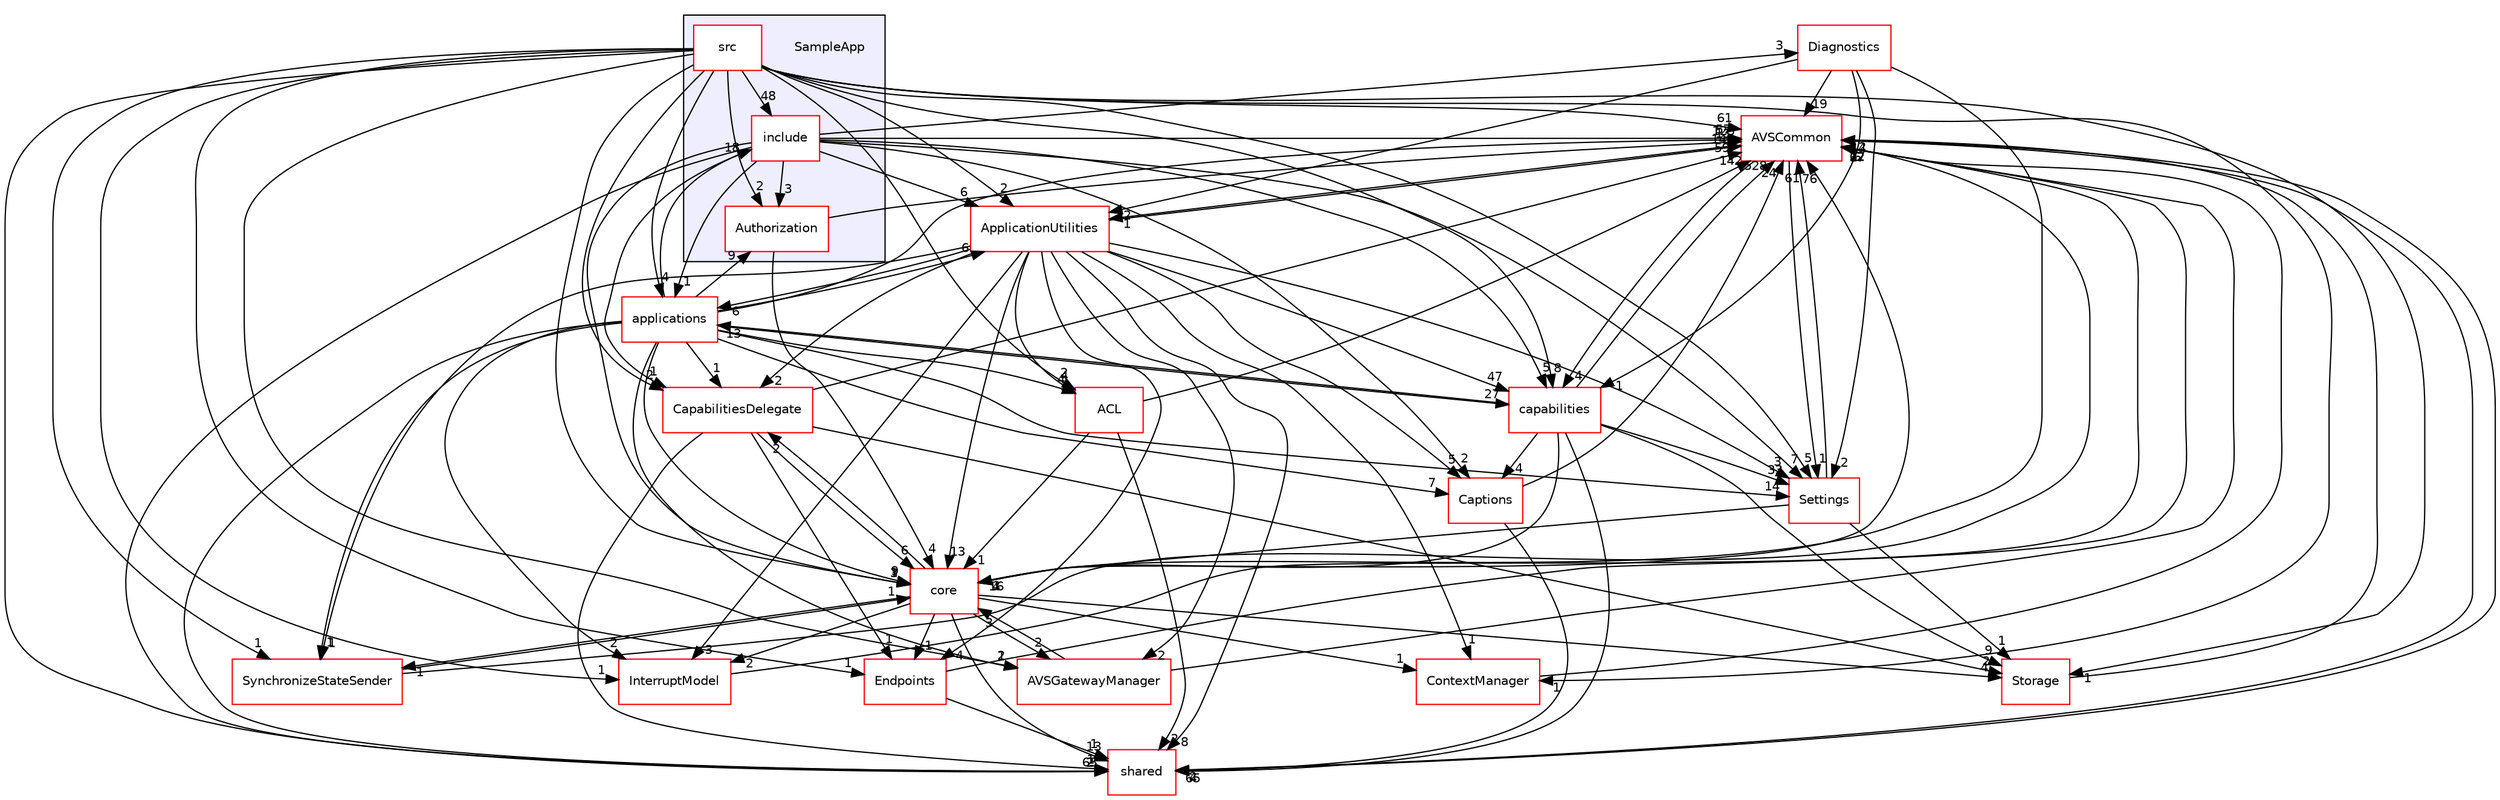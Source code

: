 digraph "/workplace/avs-device-sdk/SampleApp" {
  compound=true
  node [ fontsize="10", fontname="Helvetica"];
  edge [ labelfontsize="10", labelfontname="Helvetica"];
  subgraph clusterdir_69fa8d0f4fee2820ffc8601fbf428b42 {
    graph [ bgcolor="#eeeeff", pencolor="black", label="" URL="dir_69fa8d0f4fee2820ffc8601fbf428b42.html"];
    dir_69fa8d0f4fee2820ffc8601fbf428b42 [shape=plaintext label="SampleApp"];
    dir_cb95416188067ed3b93365313f46b1cf [shape=box label="Authorization" color="red" fillcolor="white" style="filled" URL="dir_cb95416188067ed3b93365313f46b1cf.html"];
    dir_db613c36c14f3946188c6043fb421073 [shape=box label="include" color="red" fillcolor="white" style="filled" URL="dir_db613c36c14f3946188c6043fb421073.html"];
    dir_61b1a6e3bf15e9a2bd54138c91885410 [shape=box label="src" color="red" fillcolor="white" style="filled" URL="dir_61b1a6e3bf15e9a2bd54138c91885410.html"];
  }
  dir_9982052f7ce695d12571567315b2fafa [shape=box label="shared" fillcolor="white" style="filled" color="red" URL="dir_9982052f7ce695d12571567315b2fafa.html"];
  dir_748b5abbb33df61eda67007924a1a0cb [shape=box label="ApplicationUtilities" fillcolor="white" style="filled" color="red" URL="dir_748b5abbb33df61eda67007924a1a0cb.html"];
  dir_335e938d2c12c5a13717c0a8a9316e75 [shape=box label="Diagnostics" fillcolor="white" style="filled" color="red" URL="dir_335e938d2c12c5a13717c0a8a9316e75.html"];
  dir_a6e4fee11f07c3b70486e88fe92cbbdc [shape=box label="applications" fillcolor="white" style="filled" color="red" URL="dir_a6e4fee11f07c3b70486e88fe92cbbdc.html"];
  dir_ed284a04dd0d49c135ac897057737ac2 [shape=box label="ContextManager" fillcolor="white" style="filled" color="red" URL="dir_ed284a04dd0d49c135ac897057737ac2.html"];
  dir_0a90cfc4c6fc93350190d2c91cca5e69 [shape=box label="Endpoints" fillcolor="white" style="filled" color="red" URL="dir_0a90cfc4c6fc93350190d2c91cca5e69.html"];
  dir_de0e77330fd0ab33359e90b501923c8e [shape=box label="Captions" fillcolor="white" style="filled" color="red" URL="dir_de0e77330fd0ab33359e90b501923c8e.html"];
  dir_d29c5f5a2915d6c5388c9daae4f109c7 [shape=box label="Storage" fillcolor="white" style="filled" color="red" URL="dir_d29c5f5a2915d6c5388c9daae4f109c7.html"];
  dir_8ae0dd75af039a94f4269584fb8eef13 [shape=box label="Settings" fillcolor="white" style="filled" color="red" URL="dir_8ae0dd75af039a94f4269584fb8eef13.html"];
  dir_b1dfedc9efa610ba8c818c30206ff41f [shape=box label="ACL" fillcolor="white" style="filled" color="red" URL="dir_b1dfedc9efa610ba8c818c30206ff41f.html"];
  dir_13e65effb2bde530b17b3d5eefcd0266 [shape=box label="AVSCommon" fillcolor="white" style="filled" color="red" URL="dir_13e65effb2bde530b17b3d5eefcd0266.html"];
  dir_393484519c59ac99088674c9b5ebc5b9 [shape=box label="AVSGatewayManager" fillcolor="white" style="filled" color="red" URL="dir_393484519c59ac99088674c9b5ebc5b9.html"];
  dir_4270bfced15e0e73154b13468c7c9ad9 [shape=box label="core" fillcolor="white" style="filled" color="red" URL="dir_4270bfced15e0e73154b13468c7c9ad9.html"];
  dir_1da5878b5eab0954316ec5377b4b3029 [shape=box label="InterruptModel" fillcolor="white" style="filled" color="red" URL="dir_1da5878b5eab0954316ec5377b4b3029.html"];
  dir_55f1e16e469d547c636a522dac21b8a1 [shape=box label="capabilities" fillcolor="white" style="filled" color="red" URL="dir_55f1e16e469d547c636a522dac21b8a1.html"];
  dir_3bb03bb8f5c109658007b64753c5da0f [shape=box label="SynchronizeStateSender" fillcolor="white" style="filled" color="red" URL="dir_3bb03bb8f5c109658007b64753c5da0f.html"];
  dir_924a657fe36215a0159270de1b610651 [shape=box label="CapabilitiesDelegate" fillcolor="white" style="filled" color="red" URL="dir_924a657fe36215a0159270de1b610651.html"];
  dir_61b1a6e3bf15e9a2bd54138c91885410->dir_9982052f7ce695d12571567315b2fafa [headlabel="2", labeldistance=1.5 headhref="dir_000585_000598.html"];
  dir_61b1a6e3bf15e9a2bd54138c91885410->dir_748b5abbb33df61eda67007924a1a0cb [headlabel="2", labeldistance=1.5 headhref="dir_000585_000113.html"];
  dir_61b1a6e3bf15e9a2bd54138c91885410->dir_a6e4fee11f07c3b70486e88fe92cbbdc [headlabel="4", labeldistance=1.5 headhref="dir_000585_000028.html"];
  dir_61b1a6e3bf15e9a2bd54138c91885410->dir_ed284a04dd0d49c135ac897057737ac2 [headlabel="1", labeldistance=1.5 headhref="dir_000585_000456.html"];
  dir_61b1a6e3bf15e9a2bd54138c91885410->dir_db613c36c14f3946188c6043fb421073 [headlabel="48", labeldistance=1.5 headhref="dir_000585_000118.html"];
  dir_61b1a6e3bf15e9a2bd54138c91885410->dir_0a90cfc4c6fc93350190d2c91cca5e69 [headlabel="1", labeldistance=1.5 headhref="dir_000585_000514.html"];
  dir_61b1a6e3bf15e9a2bd54138c91885410->dir_cb95416188067ed3b93365313f46b1cf [headlabel="2", labeldistance=1.5 headhref="dir_000585_000578.html"];
  dir_61b1a6e3bf15e9a2bd54138c91885410->dir_d29c5f5a2915d6c5388c9daae4f109c7 [headlabel="1", labeldistance=1.5 headhref="dir_000585_000643.html"];
  dir_61b1a6e3bf15e9a2bd54138c91885410->dir_8ae0dd75af039a94f4269584fb8eef13 [headlabel="5", labeldistance=1.5 headhref="dir_000585_000588.html"];
  dir_61b1a6e3bf15e9a2bd54138c91885410->dir_b1dfedc9efa610ba8c818c30206ff41f [headlabel="2", labeldistance=1.5 headhref="dir_000585_000000.html"];
  dir_61b1a6e3bf15e9a2bd54138c91885410->dir_13e65effb2bde530b17b3d5eefcd0266 [headlabel="61", labeldistance=1.5 headhref="dir_000585_000017.html"];
  dir_61b1a6e3bf15e9a2bd54138c91885410->dir_393484519c59ac99088674c9b5ebc5b9 [headlabel="2", labeldistance=1.5 headhref="dir_000585_000247.html"];
  dir_61b1a6e3bf15e9a2bd54138c91885410->dir_4270bfced15e0e73154b13468c7c9ad9 [headlabel="1", labeldistance=1.5 headhref="dir_000585_000461.html"];
  dir_61b1a6e3bf15e9a2bd54138c91885410->dir_1da5878b5eab0954316ec5377b4b3029 [headlabel="1", labeldistance=1.5 headhref="dir_000585_000524.html"];
  dir_61b1a6e3bf15e9a2bd54138c91885410->dir_55f1e16e469d547c636a522dac21b8a1 [headlabel="8", labeldistance=1.5 headhref="dir_000585_000149.html"];
  dir_61b1a6e3bf15e9a2bd54138c91885410->dir_3bb03bb8f5c109658007b64753c5da0f [headlabel="1", labeldistance=1.5 headhref="dir_000585_000649.html"];
  dir_61b1a6e3bf15e9a2bd54138c91885410->dir_924a657fe36215a0159270de1b610651 [headlabel="2", labeldistance=1.5 headhref="dir_000585_000009.html"];
  dir_9982052f7ce695d12571567315b2fafa->dir_13e65effb2bde530b17b3d5eefcd0266 [headlabel="14", labeldistance=1.5 headhref="dir_000598_000017.html"];
  dir_748b5abbb33df61eda67007924a1a0cb->dir_9982052f7ce695d12571567315b2fafa [headlabel="8", labeldistance=1.5 headhref="dir_000113_000598.html"];
  dir_748b5abbb33df61eda67007924a1a0cb->dir_a6e4fee11f07c3b70486e88fe92cbbdc [headlabel="6", labeldistance=1.5 headhref="dir_000113_000028.html"];
  dir_748b5abbb33df61eda67007924a1a0cb->dir_ed284a04dd0d49c135ac897057737ac2 [headlabel="1", labeldistance=1.5 headhref="dir_000113_000456.html"];
  dir_748b5abbb33df61eda67007924a1a0cb->dir_0a90cfc4c6fc93350190d2c91cca5e69 [headlabel="4", labeldistance=1.5 headhref="dir_000113_000514.html"];
  dir_748b5abbb33df61eda67007924a1a0cb->dir_de0e77330fd0ab33359e90b501923c8e [headlabel="5", labeldistance=1.5 headhref="dir_000113_000435.html"];
  dir_748b5abbb33df61eda67007924a1a0cb->dir_8ae0dd75af039a94f4269584fb8eef13 [headlabel="3", labeldistance=1.5 headhref="dir_000113_000588.html"];
  dir_748b5abbb33df61eda67007924a1a0cb->dir_b1dfedc9efa610ba8c818c30206ff41f [headlabel="4", labeldistance=1.5 headhref="dir_000113_000000.html"];
  dir_748b5abbb33df61eda67007924a1a0cb->dir_13e65effb2bde530b17b3d5eefcd0266 [headlabel="145", labeldistance=1.5 headhref="dir_000113_000017.html"];
  dir_748b5abbb33df61eda67007924a1a0cb->dir_393484519c59ac99088674c9b5ebc5b9 [headlabel="2", labeldistance=1.5 headhref="dir_000113_000247.html"];
  dir_748b5abbb33df61eda67007924a1a0cb->dir_4270bfced15e0e73154b13468c7c9ad9 [headlabel="13", labeldistance=1.5 headhref="dir_000113_000461.html"];
  dir_748b5abbb33df61eda67007924a1a0cb->dir_1da5878b5eab0954316ec5377b4b3029 [headlabel="3", labeldistance=1.5 headhref="dir_000113_000524.html"];
  dir_748b5abbb33df61eda67007924a1a0cb->dir_55f1e16e469d547c636a522dac21b8a1 [headlabel="47", labeldistance=1.5 headhref="dir_000113_000149.html"];
  dir_748b5abbb33df61eda67007924a1a0cb->dir_3bb03bb8f5c109658007b64753c5da0f [headlabel="1", labeldistance=1.5 headhref="dir_000113_000649.html"];
  dir_748b5abbb33df61eda67007924a1a0cb->dir_924a657fe36215a0159270de1b610651 [headlabel="2", labeldistance=1.5 headhref="dir_000113_000009.html"];
  dir_335e938d2c12c5a13717c0a8a9316e75->dir_748b5abbb33df61eda67007924a1a0cb [headlabel="2", labeldistance=1.5 headhref="dir_000509_000113.html"];
  dir_335e938d2c12c5a13717c0a8a9316e75->dir_8ae0dd75af039a94f4269584fb8eef13 [headlabel="2", labeldistance=1.5 headhref="dir_000509_000588.html"];
  dir_335e938d2c12c5a13717c0a8a9316e75->dir_13e65effb2bde530b17b3d5eefcd0266 [headlabel="19", labeldistance=1.5 headhref="dir_000509_000017.html"];
  dir_335e938d2c12c5a13717c0a8a9316e75->dir_4270bfced15e0e73154b13468c7c9ad9 [headlabel="1", labeldistance=1.5 headhref="dir_000509_000461.html"];
  dir_335e938d2c12c5a13717c0a8a9316e75->dir_55f1e16e469d547c636a522dac21b8a1 [headlabel="1", labeldistance=1.5 headhref="dir_000509_000149.html"];
  dir_a6e4fee11f07c3b70486e88fe92cbbdc->dir_9982052f7ce695d12571567315b2fafa [headlabel="63", labeldistance=1.5 headhref="dir_000028_000598.html"];
  dir_a6e4fee11f07c3b70486e88fe92cbbdc->dir_748b5abbb33df61eda67007924a1a0cb [headlabel="6", labeldistance=1.5 headhref="dir_000028_000113.html"];
  dir_a6e4fee11f07c3b70486e88fe92cbbdc->dir_db613c36c14f3946188c6043fb421073 [headlabel="18", labeldistance=1.5 headhref="dir_000028_000118.html"];
  dir_a6e4fee11f07c3b70486e88fe92cbbdc->dir_de0e77330fd0ab33359e90b501923c8e [headlabel="7", labeldistance=1.5 headhref="dir_000028_000435.html"];
  dir_a6e4fee11f07c3b70486e88fe92cbbdc->dir_cb95416188067ed3b93365313f46b1cf [headlabel="9", labeldistance=1.5 headhref="dir_000028_000578.html"];
  dir_a6e4fee11f07c3b70486e88fe92cbbdc->dir_8ae0dd75af039a94f4269584fb8eef13 [headlabel="14", labeldistance=1.5 headhref="dir_000028_000588.html"];
  dir_a6e4fee11f07c3b70486e88fe92cbbdc->dir_b1dfedc9efa610ba8c818c30206ff41f [headlabel="4", labeldistance=1.5 headhref="dir_000028_000000.html"];
  dir_a6e4fee11f07c3b70486e88fe92cbbdc->dir_13e65effb2bde530b17b3d5eefcd0266 [headlabel="123", labeldistance=1.5 headhref="dir_000028_000017.html"];
  dir_a6e4fee11f07c3b70486e88fe92cbbdc->dir_393484519c59ac99088674c9b5ebc5b9 [headlabel="1", labeldistance=1.5 headhref="dir_000028_000247.html"];
  dir_a6e4fee11f07c3b70486e88fe92cbbdc->dir_4270bfced15e0e73154b13468c7c9ad9 [headlabel="9", labeldistance=1.5 headhref="dir_000028_000461.html"];
  dir_a6e4fee11f07c3b70486e88fe92cbbdc->dir_1da5878b5eab0954316ec5377b4b3029 [headlabel="2", labeldistance=1.5 headhref="dir_000028_000524.html"];
  dir_a6e4fee11f07c3b70486e88fe92cbbdc->dir_55f1e16e469d547c636a522dac21b8a1 [headlabel="27", labeldistance=1.5 headhref="dir_000028_000149.html"];
  dir_a6e4fee11f07c3b70486e88fe92cbbdc->dir_3bb03bb8f5c109658007b64753c5da0f [headlabel="1", labeldistance=1.5 headhref="dir_000028_000649.html"];
  dir_a6e4fee11f07c3b70486e88fe92cbbdc->dir_924a657fe36215a0159270de1b610651 [headlabel="1", labeldistance=1.5 headhref="dir_000028_000009.html"];
  dir_ed284a04dd0d49c135ac897057737ac2->dir_13e65effb2bde530b17b3d5eefcd0266 [headlabel="17", labeldistance=1.5 headhref="dir_000456_000017.html"];
  dir_db613c36c14f3946188c6043fb421073->dir_9982052f7ce695d12571567315b2fafa [headlabel="2", labeldistance=1.5 headhref="dir_000118_000598.html"];
  dir_db613c36c14f3946188c6043fb421073->dir_748b5abbb33df61eda67007924a1a0cb [headlabel="6", labeldistance=1.5 headhref="dir_000118_000113.html"];
  dir_db613c36c14f3946188c6043fb421073->dir_335e938d2c12c5a13717c0a8a9316e75 [headlabel="3", labeldistance=1.5 headhref="dir_000118_000509.html"];
  dir_db613c36c14f3946188c6043fb421073->dir_a6e4fee11f07c3b70486e88fe92cbbdc [headlabel="1", labeldistance=1.5 headhref="dir_000118_000028.html"];
  dir_db613c36c14f3946188c6043fb421073->dir_de0e77330fd0ab33359e90b501923c8e [headlabel="2", labeldistance=1.5 headhref="dir_000118_000435.html"];
  dir_db613c36c14f3946188c6043fb421073->dir_cb95416188067ed3b93365313f46b1cf [headlabel="3", labeldistance=1.5 headhref="dir_000118_000578.html"];
  dir_db613c36c14f3946188c6043fb421073->dir_8ae0dd75af039a94f4269584fb8eef13 [headlabel="7", labeldistance=1.5 headhref="dir_000118_000588.html"];
  dir_db613c36c14f3946188c6043fb421073->dir_13e65effb2bde530b17b3d5eefcd0266 [headlabel="57", labeldistance=1.5 headhref="dir_000118_000017.html"];
  dir_db613c36c14f3946188c6043fb421073->dir_4270bfced15e0e73154b13468c7c9ad9 [headlabel="3", labeldistance=1.5 headhref="dir_000118_000461.html"];
  dir_db613c36c14f3946188c6043fb421073->dir_55f1e16e469d547c636a522dac21b8a1 [headlabel="5", labeldistance=1.5 headhref="dir_000118_000149.html"];
  dir_db613c36c14f3946188c6043fb421073->dir_924a657fe36215a0159270de1b610651 [headlabel="1", labeldistance=1.5 headhref="dir_000118_000009.html"];
  dir_0a90cfc4c6fc93350190d2c91cca5e69->dir_9982052f7ce695d12571567315b2fafa [headlabel="1", labeldistance=1.5 headhref="dir_000514_000598.html"];
  dir_0a90cfc4c6fc93350190d2c91cca5e69->dir_13e65effb2bde530b17b3d5eefcd0266 [headlabel="62", labeldistance=1.5 headhref="dir_000514_000017.html"];
  dir_de0e77330fd0ab33359e90b501923c8e->dir_9982052f7ce695d12571567315b2fafa [headlabel="4", labeldistance=1.5 headhref="dir_000435_000598.html"];
  dir_de0e77330fd0ab33359e90b501923c8e->dir_13e65effb2bde530b17b3d5eefcd0266 [headlabel="24", labeldistance=1.5 headhref="dir_000435_000017.html"];
  dir_cb95416188067ed3b93365313f46b1cf->dir_13e65effb2bde530b17b3d5eefcd0266 [headlabel="13", labeldistance=1.5 headhref="dir_000578_000017.html"];
  dir_cb95416188067ed3b93365313f46b1cf->dir_4270bfced15e0e73154b13468c7c9ad9 [headlabel="4", labeldistance=1.5 headhref="dir_000578_000461.html"];
  dir_d29c5f5a2915d6c5388c9daae4f109c7->dir_13e65effb2bde530b17b3d5eefcd0266 [headlabel="12", labeldistance=1.5 headhref="dir_000643_000017.html"];
  dir_8ae0dd75af039a94f4269584fb8eef13->dir_d29c5f5a2915d6c5388c9daae4f109c7 [headlabel="1", labeldistance=1.5 headhref="dir_000588_000643.html"];
  dir_8ae0dd75af039a94f4269584fb8eef13->dir_13e65effb2bde530b17b3d5eefcd0266 [headlabel="61", labeldistance=1.5 headhref="dir_000588_000017.html"];
  dir_8ae0dd75af039a94f4269584fb8eef13->dir_4270bfced15e0e73154b13468c7c9ad9 [headlabel="4", labeldistance=1.5 headhref="dir_000588_000461.html"];
  dir_b1dfedc9efa610ba8c818c30206ff41f->dir_9982052f7ce695d12571567315b2fafa [headlabel="2", labeldistance=1.5 headhref="dir_000000_000598.html"];
  dir_b1dfedc9efa610ba8c818c30206ff41f->dir_13e65effb2bde530b17b3d5eefcd0266 [headlabel="142", labeldistance=1.5 headhref="dir_000000_000017.html"];
  dir_b1dfedc9efa610ba8c818c30206ff41f->dir_4270bfced15e0e73154b13468c7c9ad9 [headlabel="1", labeldistance=1.5 headhref="dir_000000_000461.html"];
  dir_13e65effb2bde530b17b3d5eefcd0266->dir_9982052f7ce695d12571567315b2fafa [headlabel="2", labeldistance=1.5 headhref="dir_000017_000598.html"];
  dir_13e65effb2bde530b17b3d5eefcd0266->dir_748b5abbb33df61eda67007924a1a0cb [headlabel="1", labeldistance=1.5 headhref="dir_000017_000113.html"];
  dir_13e65effb2bde530b17b3d5eefcd0266->dir_8ae0dd75af039a94f4269584fb8eef13 [headlabel="1", labeldistance=1.5 headhref="dir_000017_000588.html"];
  dir_13e65effb2bde530b17b3d5eefcd0266->dir_55f1e16e469d547c636a522dac21b8a1 [headlabel="4", labeldistance=1.5 headhref="dir_000017_000149.html"];
  dir_393484519c59ac99088674c9b5ebc5b9->dir_13e65effb2bde530b17b3d5eefcd0266 [headlabel="27", labeldistance=1.5 headhref="dir_000247_000017.html"];
  dir_393484519c59ac99088674c9b5ebc5b9->dir_4270bfced15e0e73154b13468c7c9ad9 [headlabel="3", labeldistance=1.5 headhref="dir_000247_000461.html"];
  dir_4270bfced15e0e73154b13468c7c9ad9->dir_9982052f7ce695d12571567315b2fafa [headlabel="13", labeldistance=1.5 headhref="dir_000461_000598.html"];
  dir_4270bfced15e0e73154b13468c7c9ad9->dir_ed284a04dd0d49c135ac897057737ac2 [headlabel="1", labeldistance=1.5 headhref="dir_000461_000456.html"];
  dir_4270bfced15e0e73154b13468c7c9ad9->dir_0a90cfc4c6fc93350190d2c91cca5e69 [headlabel="1", labeldistance=1.5 headhref="dir_000461_000514.html"];
  dir_4270bfced15e0e73154b13468c7c9ad9->dir_d29c5f5a2915d6c5388c9daae4f109c7 [headlabel="4", labeldistance=1.5 headhref="dir_000461_000643.html"];
  dir_4270bfced15e0e73154b13468c7c9ad9->dir_13e65effb2bde530b17b3d5eefcd0266 [headlabel="76", labeldistance=1.5 headhref="dir_000461_000017.html"];
  dir_4270bfced15e0e73154b13468c7c9ad9->dir_393484519c59ac99088674c9b5ebc5b9 [headlabel="2", labeldistance=1.5 headhref="dir_000461_000247.html"];
  dir_4270bfced15e0e73154b13468c7c9ad9->dir_1da5878b5eab0954316ec5377b4b3029 [headlabel="2", labeldistance=1.5 headhref="dir_000461_000524.html"];
  dir_4270bfced15e0e73154b13468c7c9ad9->dir_3bb03bb8f5c109658007b64753c5da0f [headlabel="1", labeldistance=1.5 headhref="dir_000461_000649.html"];
  dir_4270bfced15e0e73154b13468c7c9ad9->dir_924a657fe36215a0159270de1b610651 [headlabel="2", labeldistance=1.5 headhref="dir_000461_000009.html"];
  dir_1da5878b5eab0954316ec5377b4b3029->dir_13e65effb2bde530b17b3d5eefcd0266 [headlabel="6", labeldistance=1.5 headhref="dir_000524_000017.html"];
  dir_55f1e16e469d547c636a522dac21b8a1->dir_9982052f7ce695d12571567315b2fafa [headlabel="65", labeldistance=1.5 headhref="dir_000149_000598.html"];
  dir_55f1e16e469d547c636a522dac21b8a1->dir_a6e4fee11f07c3b70486e88fe92cbbdc [headlabel="13", labeldistance=1.5 headhref="dir_000149_000028.html"];
  dir_55f1e16e469d547c636a522dac21b8a1->dir_de0e77330fd0ab33359e90b501923c8e [headlabel="4", labeldistance=1.5 headhref="dir_000149_000435.html"];
  dir_55f1e16e469d547c636a522dac21b8a1->dir_d29c5f5a2915d6c5388c9daae4f109c7 [headlabel="9", labeldistance=1.5 headhref="dir_000149_000643.html"];
  dir_55f1e16e469d547c636a522dac21b8a1->dir_8ae0dd75af039a94f4269584fb8eef13 [headlabel="33", labeldistance=1.5 headhref="dir_000149_000588.html"];
  dir_55f1e16e469d547c636a522dac21b8a1->dir_13e65effb2bde530b17b3d5eefcd0266 [headlabel="528", labeldistance=1.5 headhref="dir_000149_000017.html"];
  dir_55f1e16e469d547c636a522dac21b8a1->dir_4270bfced15e0e73154b13468c7c9ad9 [headlabel="16", labeldistance=1.5 headhref="dir_000149_000461.html"];
  dir_3bb03bb8f5c109658007b64753c5da0f->dir_13e65effb2bde530b17b3d5eefcd0266 [headlabel="22", labeldistance=1.5 headhref="dir_000649_000017.html"];
  dir_3bb03bb8f5c109658007b64753c5da0f->dir_4270bfced15e0e73154b13468c7c9ad9 [headlabel="1", labeldistance=1.5 headhref="dir_000649_000461.html"];
  dir_924a657fe36215a0159270de1b610651->dir_9982052f7ce695d12571567315b2fafa [headlabel="1", labeldistance=1.5 headhref="dir_000009_000598.html"];
  dir_924a657fe36215a0159270de1b610651->dir_0a90cfc4c6fc93350190d2c91cca5e69 [headlabel="1", labeldistance=1.5 headhref="dir_000009_000514.html"];
  dir_924a657fe36215a0159270de1b610651->dir_d29c5f5a2915d6c5388c9daae4f109c7 [headlabel="2", labeldistance=1.5 headhref="dir_000009_000643.html"];
  dir_924a657fe36215a0159270de1b610651->dir_13e65effb2bde530b17b3d5eefcd0266 [headlabel="59", labeldistance=1.5 headhref="dir_000009_000017.html"];
  dir_924a657fe36215a0159270de1b610651->dir_4270bfced15e0e73154b13468c7c9ad9 [headlabel="6", labeldistance=1.5 headhref="dir_000009_000461.html"];
}
